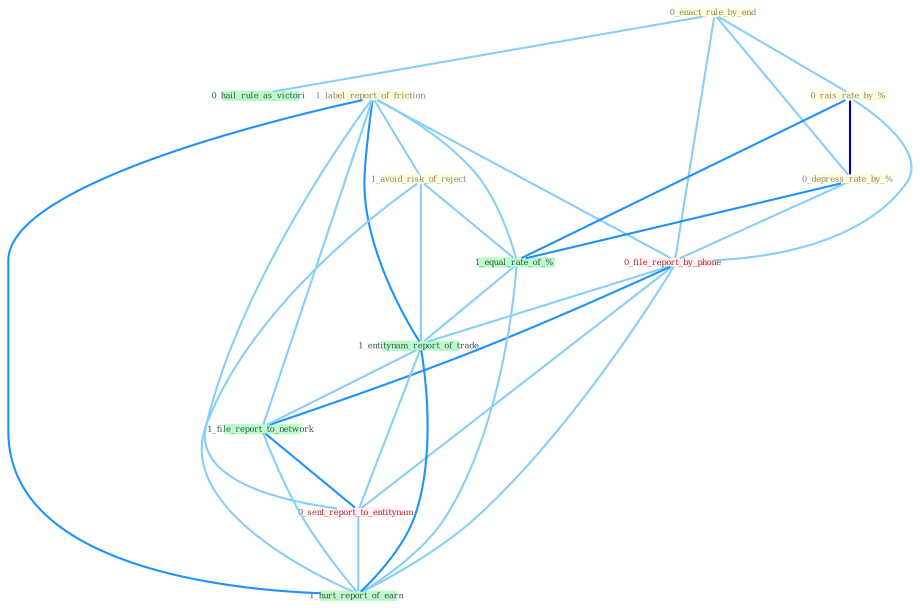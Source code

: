 Graph G{ 
    node
    [shape=polygon,style=filled,width=.5,height=.06,color="#BDFCC9",fixedsize=true,fontsize=4,
    fontcolor="#2f4f4f"];
    {node
    [color="#ffffe0", fontcolor="#8b7d6b"] "0_enact_rule_by_end " "1_label_report_of_friction " "0_rais_rate_by_% " "1_avoid_risk_of_reject " "0_depress_rate_by_% "}
{node [color="#fff0f5", fontcolor="#b22222"] "0_file_report_by_phone " "0_sent_report_to_entitynam "}
edge [color="#B0E2FF"];

	"0_enact_rule_by_end " -- "0_rais_rate_by_% " [w="1", color="#87cefa" ];
	"0_enact_rule_by_end " -- "0_depress_rate_by_% " [w="1", color="#87cefa" ];
	"0_enact_rule_by_end " -- "0_file_report_by_phone " [w="1", color="#87cefa" ];
	"0_enact_rule_by_end " -- "0_hail_rule_as_victori " [w="1", color="#87cefa" ];
	"1_label_report_of_friction " -- "1_avoid_risk_of_reject " [w="1", color="#87cefa" ];
	"1_label_report_of_friction " -- "0_file_report_by_phone " [w="1", color="#87cefa" ];
	"1_label_report_of_friction " -- "1_equal_rate_of_% " [w="1", color="#87cefa" ];
	"1_label_report_of_friction " -- "1_entitynam_report_of_trade " [w="2", color="#1e90ff" , len=0.8];
	"1_label_report_of_friction " -- "1_file_report_to_network " [w="1", color="#87cefa" ];
	"1_label_report_of_friction " -- "0_sent_report_to_entitynam " [w="1", color="#87cefa" ];
	"1_label_report_of_friction " -- "1_hurt_report_of_earn " [w="2", color="#1e90ff" , len=0.8];
	"0_rais_rate_by_% " -- "0_depress_rate_by_% " [w="3", color="#0000cd" , len=0.6];
	"0_rais_rate_by_% " -- "0_file_report_by_phone " [w="1", color="#87cefa" ];
	"0_rais_rate_by_% " -- "1_equal_rate_of_% " [w="2", color="#1e90ff" , len=0.8];
	"1_avoid_risk_of_reject " -- "1_equal_rate_of_% " [w="1", color="#87cefa" ];
	"1_avoid_risk_of_reject " -- "1_entitynam_report_of_trade " [w="1", color="#87cefa" ];
	"1_avoid_risk_of_reject " -- "1_hurt_report_of_earn " [w="1", color="#87cefa" ];
	"0_depress_rate_by_% " -- "0_file_report_by_phone " [w="1", color="#87cefa" ];
	"0_depress_rate_by_% " -- "1_equal_rate_of_% " [w="2", color="#1e90ff" , len=0.8];
	"0_file_report_by_phone " -- "1_entitynam_report_of_trade " [w="1", color="#87cefa" ];
	"0_file_report_by_phone " -- "1_file_report_to_network " [w="2", color="#1e90ff" , len=0.8];
	"0_file_report_by_phone " -- "0_sent_report_to_entitynam " [w="1", color="#87cefa" ];
	"0_file_report_by_phone " -- "1_hurt_report_of_earn " [w="1", color="#87cefa" ];
	"1_equal_rate_of_% " -- "1_entitynam_report_of_trade " [w="1", color="#87cefa" ];
	"1_equal_rate_of_% " -- "1_hurt_report_of_earn " [w="1", color="#87cefa" ];
	"1_entitynam_report_of_trade " -- "1_file_report_to_network " [w="1", color="#87cefa" ];
	"1_entitynam_report_of_trade " -- "0_sent_report_to_entitynam " [w="1", color="#87cefa" ];
	"1_entitynam_report_of_trade " -- "1_hurt_report_of_earn " [w="2", color="#1e90ff" , len=0.8];
	"1_file_report_to_network " -- "0_sent_report_to_entitynam " [w="2", color="#1e90ff" , len=0.8];
	"1_file_report_to_network " -- "1_hurt_report_of_earn " [w="1", color="#87cefa" ];
	"0_sent_report_to_entitynam " -- "1_hurt_report_of_earn " [w="1", color="#87cefa" ];
}